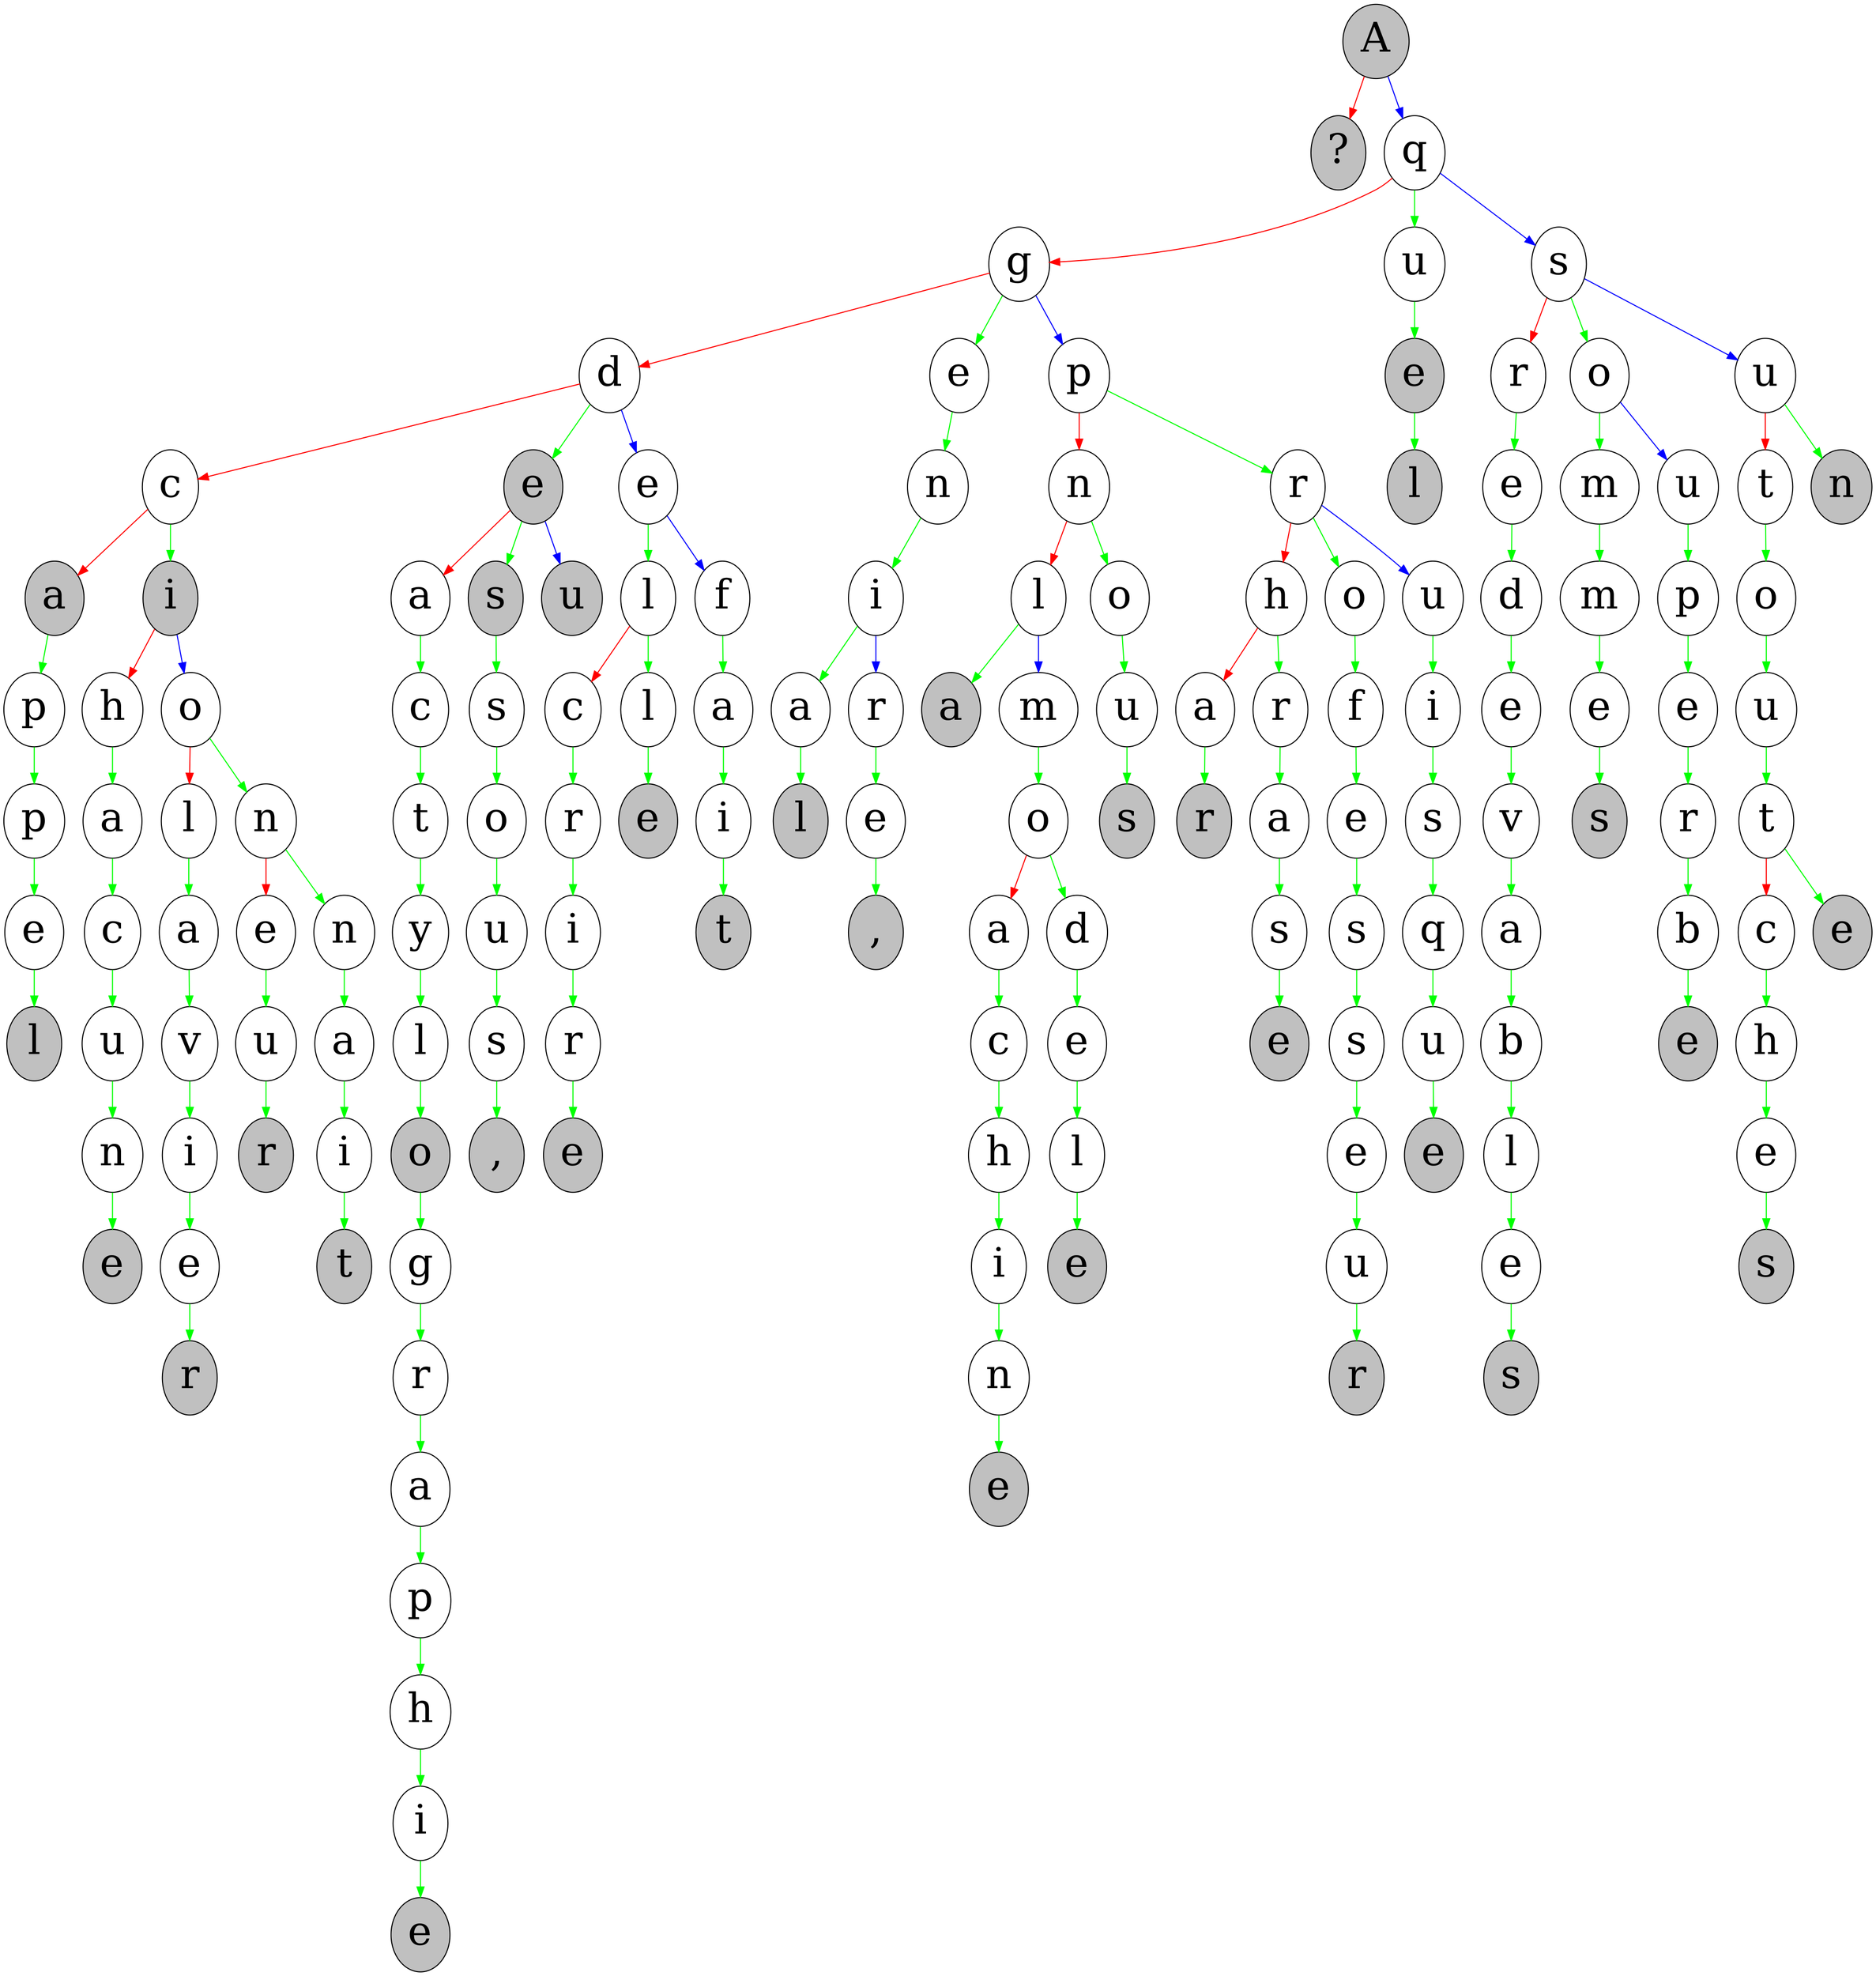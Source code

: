 digraph{{"0xbd8180"[label="A" fillcolor=grey style=filled fontsize=40]} -> {"0xbde0d0"[label="?" fillcolor=grey style=filled fontsize=40]} [color=red];
{"0xbd8180"[label="A" fillcolor=grey style=filled fontsize=40]} -> {"0xbd8840"[label="q" fontsize=40]} [color=blue];
{"0xbd8840"[label="q" fontsize=40]} -> {"0xbd89c0"[label="g" fontsize=40]} [color=red];
{"0xbd8840"[label="q" fontsize=40]} -> {"0xbd8870"[label="u" fontsize=40]} [color=green];
{"0xbd8840"[label="q" fontsize=40]} -> {"0xbd9e80"[label="s" fontsize=40]} [color=blue];
{"0xbd89c0"[label="g" fontsize=40]} -> {"0xbd9710"[label="d" fontsize=40]} [color=red];
{"0xbd89c0"[label="g" fontsize=40]} -> {"0xbd89f0"[label="e" fontsize=40]} [color=green];
{"0xbd89c0"[label="g" fontsize=40]} -> {"0xbd92f0"[label="p" fontsize=40]} [color=blue];
{"0xbd9710"[label="d" fontsize=40]} -> {"0xbdaf40"[label="c" fontsize=40]} [color=red];
{"0xbd9710"[label="d" fontsize=40]} -> {"0xbd9740"[label="e" fillcolor=grey style=filled fontsize=40]} [color=green];
{"0xbd9710"[label="d" fontsize=40]} -> {"0xbdc980"[label="e" fontsize=40]} [color=blue];
{"0xbdaf40"[label="c" fontsize=40]} -> {"0xbdcd40"[label="a" fillcolor=grey style=filled fontsize=40]} [color=red];
{"0xbdaf40"[label="c" fontsize=40]} -> {"0xbdaf70"[label="i" fillcolor=grey style=filled fontsize=40]} [color=green];
{"0xbdcd40"[label="a" fillcolor=grey style=filled fontsize=40]} -> {"0xbdcd70"[label="p" fontsize=40]} [color=green];
{"0xbdcd70"[label="p" fontsize=40]} -> {"0xbdcda0"[label="p" fontsize=40]} [color=green];
{"0xbdcda0"[label="p" fontsize=40]} -> {"0xbdcdd0"[label="e" fontsize=40]} [color=green];
{"0xbdcdd0"[label="e" fontsize=40]} -> {"0xbdce00"[label="l" fillcolor=grey style=filled fontsize=40]} [color=green];
{"0xbdaf70"[label="i" fillcolor=grey style=filled fontsize=40]} -> {"0xbdd090"[label="h" fontsize=40]} [color=red];
{"0xbdaf70"[label="i" fillcolor=grey style=filled fontsize=40]} -> {"0xbdbf80"[label="o" fontsize=40]} [color=blue];
{"0xbdd090"[label="h" fontsize=40]} -> {"0xbdd0c0"[label="a" fontsize=40]} [color=green];
{"0xbdd0c0"[label="a" fontsize=40]} -> {"0xbdd0f0"[label="c" fontsize=40]} [color=green];
{"0xbdd0f0"[label="c" fontsize=40]} -> {"0xbdd120"[label="u" fontsize=40]} [color=green];
{"0xbdd120"[label="u" fontsize=40]} -> {"0xbdd150"[label="n" fontsize=40]} [color=green];
{"0xbdd150"[label="n" fontsize=40]} -> {"0xbdd180"[label="e" fillcolor=grey style=filled fontsize=40]} [color=green];
{"0xbdbf80"[label="o" fontsize=40]} -> {"0xbdd730"[label="l" fontsize=40]} [color=red];
{"0xbdbf80"[label="o" fontsize=40]} -> {"0xbdbfb0"[label="n" fontsize=40]} [color=green];
{"0xbdd730"[label="l" fontsize=40]} -> {"0xbdd760"[label="a" fontsize=40]} [color=green];
{"0xbdd760"[label="a" fontsize=40]} -> {"0xbdd790"[label="v" fontsize=40]} [color=green];
{"0xbdd790"[label="v" fontsize=40]} -> {"0xbdd7c0"[label="i" fontsize=40]} [color=green];
{"0xbdd7c0"[label="i" fontsize=40]} -> {"0xbdd7f0"[label="e" fontsize=40]} [color=green];
{"0xbdd7f0"[label="e" fontsize=40]} -> {"0xbdd820"[label="r" fillcolor=grey style=filled fontsize=40]} [color=green];
{"0xbdbfb0"[label="n" fontsize=40]} -> {"0xbdc450"[label="e" fontsize=40]} [color=red];
{"0xbdbfb0"[label="n" fontsize=40]} -> {"0xbdbfe0"[label="n" fontsize=40]} [color=green];
{"0xbdc450"[label="e" fontsize=40]} -> {"0xbdc480"[label="u" fontsize=40]} [color=green];
{"0xbdc480"[label="u" fontsize=40]} -> {"0xbdc4b0"[label="r" fillcolor=grey style=filled fontsize=40]} [color=green];
{"0xbdbfe0"[label="n" fontsize=40]} -> {"0xbdc010"[label="a" fontsize=40]} [color=green];
{"0xbdc010"[label="a" fontsize=40]} -> {"0xbdc040"[label="i" fontsize=40]} [color=green];
{"0xbdc040"[label="i" fontsize=40]} -> {"0xbdc070"[label="t" fillcolor=grey style=filled fontsize=40]} [color=green];
{"0xbd9740"[label="e" fillcolor=grey style=filled fontsize=40]} -> {"0xbd9830"[label="a" fontsize=40]} [color=red];
{"0xbd9740"[label="e" fillcolor=grey style=filled fontsize=40]} -> {"0xbdb060"[label="s" fillcolor=grey style=filled fontsize=40]} [color=green];
{"0xbd9740"[label="e" fillcolor=grey style=filled fontsize=40]} -> {"0xbdb830"[label="u" fillcolor=grey style=filled fontsize=40]} [color=blue];
{"0xbd9830"[label="a" fontsize=40]} -> {"0xbd9860"[label="c" fontsize=40]} [color=green];
{"0xbd9860"[label="c" fontsize=40]} -> {"0xbd9890"[label="t" fontsize=40]} [color=green];
{"0xbd9890"[label="t" fontsize=40]} -> {"0xbd98c0"[label="y" fontsize=40]} [color=green];
{"0xbd98c0"[label="y" fontsize=40]} -> {"0xbd98f0"[label="l" fontsize=40]} [color=green];
{"0xbd98f0"[label="l" fontsize=40]} -> {"0xbd9920"[label="o" fillcolor=grey style=filled fontsize=40]} [color=green];
{"0xbd9920"[label="o" fillcolor=grey style=filled fontsize=40]} -> {"0xbd9950"[label="g" fontsize=40]} [color=green];
{"0xbd9950"[label="g" fontsize=40]} -> {"0xbd9980"[label="r" fontsize=40]} [color=green];
{"0xbd9980"[label="r" fontsize=40]} -> {"0xbd99b0"[label="a" fontsize=40]} [color=green];
{"0xbd99b0"[label="a" fontsize=40]} -> {"0xbd99e0"[label="p" fontsize=40]} [color=green];
{"0xbd99e0"[label="p" fontsize=40]} -> {"0xbd9a10"[label="h" fontsize=40]} [color=green];
{"0xbd9a10"[label="h" fontsize=40]} -> {"0xbd9a40"[label="i" fontsize=40]} [color=green];
{"0xbd9a40"[label="i" fontsize=40]} -> {"0xbd9a70"[label="e" fillcolor=grey style=filled fontsize=40]} [color=green];
{"0xbdb060"[label="s" fillcolor=grey style=filled fontsize=40]} -> {"0xbdb090"[label="s" fontsize=40]} [color=green];
{"0xbdb090"[label="s" fontsize=40]} -> {"0xbdb0c0"[label="o" fontsize=40]} [color=green];
{"0xbdb0c0"[label="o" fontsize=40]} -> {"0xbdb0f0"[label="u" fontsize=40]} [color=green];
{"0xbdb0f0"[label="u" fontsize=40]} -> {"0xbdb120"[label="s" fontsize=40]} [color=green];
{"0xbdb120"[label="s" fontsize=40]} -> {"0xbdb150"[label="," fillcolor=grey style=filled fontsize=40]} [color=green];
{"0xbdc980"[label="e" fontsize=40]} -> {"0xbdc9b0"[label="l" fontsize=40]} [color=green];
{"0xbdc980"[label="e" fontsize=40]} -> {"0xbdcb60"[label="f" fontsize=40]} [color=blue];
{"0xbdc9b0"[label="l" fontsize=40]} -> {"0xbddd80"[label="c" fontsize=40]} [color=red];
{"0xbdc9b0"[label="l" fontsize=40]} -> {"0xbdc9e0"[label="l" fontsize=40]} [color=green];
{"0xbddd80"[label="c" fontsize=40]} -> {"0xbdddb0"[label="r" fontsize=40]} [color=green];
{"0xbdddb0"[label="r" fontsize=40]} -> {"0xbddde0"[label="i" fontsize=40]} [color=green];
{"0xbddde0"[label="i" fontsize=40]} -> {"0xbdde10"[label="r" fontsize=40]} [color=green];
{"0xbdde10"[label="r" fontsize=40]} -> {"0xbdde40"[label="e" fillcolor=grey style=filled fontsize=40]} [color=green];
{"0xbdc9e0"[label="l" fontsize=40]} -> {"0xbdca10"[label="e" fillcolor=grey style=filled fontsize=40]} [color=green];
{"0xbdcb60"[label="f" fontsize=40]} -> {"0xbdcb90"[label="a" fontsize=40]} [color=green];
{"0xbdcb90"[label="a" fontsize=40]} -> {"0xbdcbc0"[label="i" fontsize=40]} [color=green];
{"0xbdcbc0"[label="i" fontsize=40]} -> {"0xbdcbf0"[label="t" fillcolor=grey style=filled fontsize=40]} [color=green];
{"0xbd89f0"[label="e" fontsize=40]} -> {"0xbd8a20"[label="n" fontsize=40]} [color=green];
{"0xbd8a20"[label="n" fontsize=40]} -> {"0xbd9100"[label="i" fontsize=40]} [color=green];
{"0xbd9100"[label="i" fontsize=40]} -> {"0xbd9130"[label="a" fontsize=40]} [color=green];
{"0xbd9100"[label="i" fontsize=40]} -> {"0xbdb8f0"[label="r" fontsize=40]} [color=blue];
{"0xbd9130"[label="a" fontsize=40]} -> {"0xbd9160"[label="l" fillcolor=grey style=filled fontsize=40]} [color=green];
{"0xbdb8f0"[label="r" fontsize=40]} -> {"0xbdb920"[label="e" fontsize=40]} [color=green];
{"0xbdb920"[label="e" fontsize=40]} -> {"0xbdb950"[label="," fillcolor=grey style=filled fontsize=40]} [color=green];
{"0xbd92f0"[label="p" fontsize=40]} -> {"0xbda120"[label="n" fontsize=40]} [color=red];
{"0xbd92f0"[label="p" fontsize=40]} -> {"0xbd9320"[label="r" fontsize=40]} [color=green];
{"0xbda120"[label="n" fontsize=40]} -> {"0xbda720"[label="l" fontsize=40]} [color=red];
{"0xbda120"[label="n" fontsize=40]} -> {"0xbda150"[label="o" fontsize=40]} [color=green];
{"0xbda720"[label="l" fontsize=40]} -> {"0xbda750"[label="a" fillcolor=grey style=filled fontsize=40]} [color=green];
{"0xbda720"[label="l" fontsize=40]} -> {"0xbdb590"[label="m" fontsize=40]} [color=blue];
{"0xbdb590"[label="m" fontsize=40]} -> {"0xbdb5c0"[label="o" fontsize=40]} [color=green];
{"0xbdb5c0"[label="o" fontsize=40]} -> {"0xbdd9d0"[label="a" fontsize=40]} [color=red];
{"0xbdb5c0"[label="o" fontsize=40]} -> {"0xbdb5f0"[label="d" fontsize=40]} [color=green];
{"0xbdd9d0"[label="a" fontsize=40]} -> {"0xbdda00"[label="c" fontsize=40]} [color=green];
{"0xbdda00"[label="c" fontsize=40]} -> {"0xbdda30"[label="h" fontsize=40]} [color=green];
{"0xbdda30"[label="h" fontsize=40]} -> {"0xbdda60"[label="i" fontsize=40]} [color=green];
{"0xbdda60"[label="i" fontsize=40]} -> {"0xbdda90"[label="n" fontsize=40]} [color=green];
{"0xbdda90"[label="n" fontsize=40]} -> {"0xbddac0"[label="e" fillcolor=grey style=filled fontsize=40]} [color=green];
{"0xbdb5f0"[label="d" fontsize=40]} -> {"0xbdb620"[label="e" fontsize=40]} [color=green];
{"0xbdb620"[label="e" fontsize=40]} -> {"0xbdb650"[label="l" fontsize=40]} [color=green];
{"0xbdb650"[label="l" fontsize=40]} -> {"0xbdb680"[label="e" fillcolor=grey style=filled fontsize=40]} [color=green];
{"0xbda150"[label="o" fontsize=40]} -> {"0xbda180"[label="u" fontsize=40]} [color=green];
{"0xbda180"[label="u" fontsize=40]} -> {"0xbda1b0"[label="s" fillcolor=grey style=filled fontsize=40]} [color=green];
{"0xbd9320"[label="r" fontsize=40]} -> {"0xbdabf0"[label="h" fontsize=40]} [color=red];
{"0xbd9320"[label="r" fontsize=40]} -> {"0xbd9350"[label="o" fontsize=40]} [color=green];
{"0xbd9320"[label="r" fontsize=40]} -> {"0xbdc6e0"[label="u" fontsize=40]} [color=blue];
{"0xbdabf0"[label="h" fontsize=40]} -> {"0xbdc330"[label="a" fontsize=40]} [color=red];
{"0xbdabf0"[label="h" fontsize=40]} -> {"0xbdac20"[label="r" fontsize=40]} [color=green];
{"0xbdc330"[label="a" fontsize=40]} -> {"0xbdc360"[label="r" fillcolor=grey style=filled fontsize=40]} [color=green];
{"0xbdac20"[label="r" fontsize=40]} -> {"0xbdac50"[label="a" fontsize=40]} [color=green];
{"0xbdac50"[label="a" fontsize=40]} -> {"0xbdac80"[label="s" fontsize=40]} [color=green];
{"0xbdac80"[label="s" fontsize=40]} -> {"0xbdacb0"[label="e" fillcolor=grey style=filled fontsize=40]} [color=green];
{"0xbd9350"[label="o" fontsize=40]} -> {"0xbd9380"[label="f" fontsize=40]} [color=green];
{"0xbd9380"[label="f" fontsize=40]} -> {"0xbd93b0"[label="e" fontsize=40]} [color=green];
{"0xbd93b0"[label="e" fontsize=40]} -> {"0xbd93e0"[label="s" fontsize=40]} [color=green];
{"0xbd93e0"[label="s" fontsize=40]} -> {"0xbd9410"[label="s" fontsize=40]} [color=green];
{"0xbd9410"[label="s" fontsize=40]} -> {"0xbd9440"[label="e" fontsize=40]} [color=green];
{"0xbd9440"[label="e" fontsize=40]} -> {"0xbd9470"[label="u" fontsize=40]} [color=green];
{"0xbd9470"[label="u" fontsize=40]} -> {"0xbd94a0"[label="r" fillcolor=grey style=filled fontsize=40]} [color=green];
{"0xbdc6e0"[label="u" fontsize=40]} -> {"0xbdc710"[label="i" fontsize=40]} [color=green];
{"0xbdc710"[label="i" fontsize=40]} -> {"0xbdc740"[label="s" fontsize=40]} [color=green];
{"0xbdc740"[label="s" fontsize=40]} -> {"0xbdc770"[label="q" fontsize=40]} [color=green];
{"0xbdc770"[label="q" fontsize=40]} -> {"0xbdc7a0"[label="u" fontsize=40]} [color=green];
{"0xbdc7a0"[label="u" fontsize=40]} -> {"0xbdc7d0"[label="e" fillcolor=grey style=filled fontsize=40]} [color=green];
{"0xbd8870"[label="u" fontsize=40]} -> {"0xbd88a0"[label="e" fillcolor=grey style=filled fontsize=40]} [color=green];
{"0xbd88a0"[label="e" fillcolor=grey style=filled fontsize=40]} -> {"0xbd88d0"[label="l" fillcolor=grey style=filled fontsize=40]} [color=green];
{"0xbd9e80"[label="s" fontsize=40]} -> {"0xbda300"[label="r" fontsize=40]} [color=red];
{"0xbd9e80"[label="s" fontsize=40]} -> {"0xbd9eb0"[label="o" fontsize=40]} [color=green];
{"0xbd9e80"[label="s" fontsize=40]} -> {"0xbdb3d0"[label="u" fontsize=40]} [color=blue];
{"0xbda300"[label="r" fontsize=40]} -> {"0xbda330"[label="e" fontsize=40]} [color=green];
{"0xbda330"[label="e" fontsize=40]} -> {"0xbda360"[label="d" fontsize=40]} [color=green];
{"0xbda360"[label="d" fontsize=40]} -> {"0xbda390"[label="e" fontsize=40]} [color=green];
{"0xbda390"[label="e" fontsize=40]} -> {"0xbda3c0"[label="v" fontsize=40]} [color=green];
{"0xbda3c0"[label="v" fontsize=40]} -> {"0xbda3f0"[label="a" fontsize=40]} [color=green];
{"0xbda3f0"[label="a" fontsize=40]} -> {"0xbda420"[label="b" fontsize=40]} [color=green];
{"0xbda420"[label="b" fontsize=40]} -> {"0xbda450"[label="l" fontsize=40]} [color=green];
{"0xbda450"[label="l" fontsize=40]} -> {"0xbda480"[label="e" fontsize=40]} [color=green];
{"0xbda480"[label="e" fontsize=40]} -> {"0xbda4b0"[label="s" fillcolor=grey style=filled fontsize=40]} [color=green];
{"0xbd9eb0"[label="o" fontsize=40]} -> {"0xbd9ee0"[label="m" fontsize=40]} [color=green];
{"0xbd9eb0"[label="o" fontsize=40]} -> {"0xbda840"[label="u" fontsize=40]} [color=blue];
{"0xbd9ee0"[label="m" fontsize=40]} -> {"0xbd9f10"[label="m" fontsize=40]} [color=green];
{"0xbd9f10"[label="m" fontsize=40]} -> {"0xbd9f40"[label="e" fontsize=40]} [color=green];
{"0xbd9f40"[label="e" fontsize=40]} -> {"0xbd9f70"[label="s" fillcolor=grey style=filled fontsize=40]} [color=green];
{"0xbda840"[label="u" fontsize=40]} -> {"0xbda870"[label="p" fontsize=40]} [color=green];
{"0xbda870"[label="p" fontsize=40]} -> {"0xbda8a0"[label="e" fontsize=40]} [color=green];
{"0xbda8a0"[label="e" fontsize=40]} -> {"0xbda8d0"[label="r" fontsize=40]} [color=green];
{"0xbda8d0"[label="r" fontsize=40]} -> {"0xbda900"[label="b" fontsize=40]} [color=green];
{"0xbda900"[label="b" fontsize=40]} -> {"0xbda930"[label="e" fillcolor=grey style=filled fontsize=40]} [color=green];
{"0xbdb3d0"[label="u" fontsize=40]} -> {"0xbdbc30"[label="t" fontsize=40]} [color=red];
{"0xbdb3d0"[label="u" fontsize=40]} -> {"0xbdb400"[label="n" fillcolor=grey style=filled fontsize=40]} [color=green];
{"0xbdbc30"[label="t" fontsize=40]} -> {"0xbdbc60"[label="o" fontsize=40]} [color=green];
{"0xbdbc60"[label="o" fontsize=40]} -> {"0xbdbc90"[label="u" fontsize=40]} [color=green];
{"0xbdbc90"[label="u" fontsize=40]} -> {"0xbdbcc0"[label="t" fontsize=40]} [color=green];
{"0xbdbcc0"[label="t" fontsize=40]} -> {"0xbdd440"[label="c" fontsize=40]} [color=red];
{"0xbdbcc0"[label="t" fontsize=40]} -> {"0xbdbcf0"[label="e" fillcolor=grey style=filled fontsize=40]} [color=green];
{"0xbdd440"[label="c" fontsize=40]} -> {"0xbdd470"[label="h" fontsize=40]} [color=green];
{"0xbdd470"[label="h" fontsize=40]} -> {"0xbdd4a0"[label="e" fontsize=40]} [color=green];
{"0xbdd4a0"[label="e" fontsize=40]} -> {"0xbdd4d0"[label="s" fillcolor=grey style=filled fontsize=40]} [color=green];
}